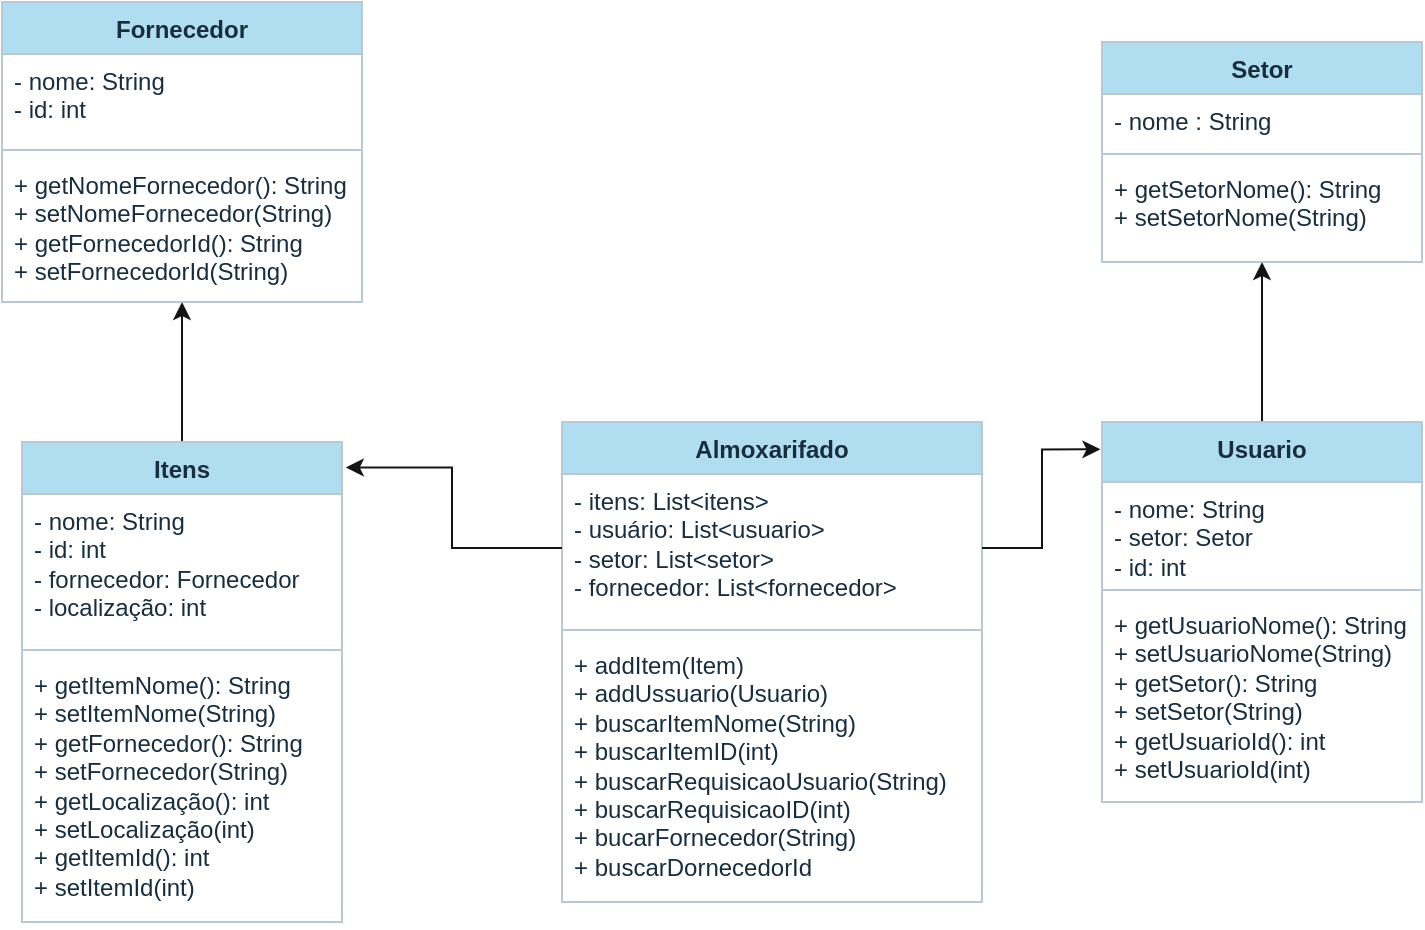 <mxfile version="21.6.9" type="device">
  <diagram id="C5RBs43oDa-KdzZeNtuy" name="Page-1">
    <mxGraphModel dx="877" dy="514" grid="1" gridSize="10" guides="1" tooltips="1" connect="1" arrows="1" fold="1" page="1" pageScale="1" pageWidth="827" pageHeight="1169" math="0" shadow="0">
      <root>
        <mxCell id="WIyWlLk6GJQsqaUBKTNV-0" />
        <mxCell id="WIyWlLk6GJQsqaUBKTNV-1" parent="WIyWlLk6GJQsqaUBKTNV-0" />
        <mxCell id="LES1Whu-kChFvFYX6Mq4-0" value="Almoxarifado" style="swimlane;fontStyle=1;align=center;verticalAlign=top;childLayout=stackLayout;horizontal=1;startSize=26;horizontalStack=0;resizeParent=1;resizeParentMax=0;resizeLast=0;collapsible=1;marginBottom=0;whiteSpace=wrap;html=1;labelBackgroundColor=none;fillColor=#B1DDF0;strokeColor=#BAC8D3;fontColor=#182E3E;" vertex="1" parent="WIyWlLk6GJQsqaUBKTNV-1">
          <mxGeometry x="440" y="290" width="210" height="240" as="geometry" />
        </mxCell>
        <mxCell id="LES1Whu-kChFvFYX6Mq4-1" value="- itens: List&amp;lt;itens&amp;gt;&lt;br&gt;- usuário: List&amp;lt;usuario&amp;gt;&lt;br&gt;- setor: List&amp;lt;setor&amp;gt;&lt;br&gt;- fornecedor: List&amp;lt;fornecedor&amp;gt;" style="text;strokeColor=none;fillColor=none;align=left;verticalAlign=top;spacingLeft=4;spacingRight=4;overflow=hidden;rotatable=0;points=[[0,0.5],[1,0.5]];portConstraint=eastwest;whiteSpace=wrap;html=1;labelBackgroundColor=none;fontColor=#182E3E;" vertex="1" parent="LES1Whu-kChFvFYX6Mq4-0">
          <mxGeometry y="26" width="210" height="74" as="geometry" />
        </mxCell>
        <mxCell id="LES1Whu-kChFvFYX6Mq4-2" value="" style="line;strokeWidth=1;fillColor=none;align=left;verticalAlign=middle;spacingTop=-1;spacingLeft=3;spacingRight=3;rotatable=0;labelPosition=right;points=[];portConstraint=eastwest;strokeColor=#BAC8D3;labelBackgroundColor=none;fontColor=#182E3E;" vertex="1" parent="LES1Whu-kChFvFYX6Mq4-0">
          <mxGeometry y="100" width="210" height="8" as="geometry" />
        </mxCell>
        <mxCell id="LES1Whu-kChFvFYX6Mq4-3" value="+ addItem(Item)&lt;br&gt;+ addUssuario(Usuario)&lt;br&gt;+ buscarItemNome(String)&lt;br&gt;+ buscarItemID(int)&lt;br&gt;+ buscarRequisicaoUsuario(String)&lt;br&gt;+ buscarRequisicaoID(int)&lt;br&gt;+ bucarFornecedor(String)&lt;br&gt;+ buscarDornecedorId" style="text;strokeColor=none;fillColor=none;align=left;verticalAlign=top;spacingLeft=4;spacingRight=4;overflow=hidden;rotatable=0;points=[[0,0.5],[1,0.5]];portConstraint=eastwest;whiteSpace=wrap;html=1;labelBackgroundColor=none;fontColor=#182E3E;" vertex="1" parent="LES1Whu-kChFvFYX6Mq4-0">
          <mxGeometry y="108" width="210" height="132" as="geometry" />
        </mxCell>
        <mxCell id="LES1Whu-kChFvFYX6Mq4-50" style="edgeStyle=orthogonalEdgeStyle;rounded=0;orthogonalLoop=1;jettySize=auto;html=1;exitX=0.5;exitY=0;exitDx=0;exitDy=0;entryX=0.5;entryY=1;entryDx=0;entryDy=0;labelBackgroundColor=none;strokeColor=#141414;fontColor=default;" edge="1" parent="WIyWlLk6GJQsqaUBKTNV-1" source="LES1Whu-kChFvFYX6Mq4-12" target="LES1Whu-kChFvFYX6Mq4-27">
          <mxGeometry relative="1" as="geometry" />
        </mxCell>
        <mxCell id="LES1Whu-kChFvFYX6Mq4-12" value="Itens" style="swimlane;fontStyle=1;align=center;verticalAlign=top;childLayout=stackLayout;horizontal=1;startSize=26;horizontalStack=0;resizeParent=1;resizeParentMax=0;resizeLast=0;collapsible=1;marginBottom=0;whiteSpace=wrap;html=1;labelBackgroundColor=none;fillColor=#B1DDF0;strokeColor=#BAC8D3;fontColor=#182E3E;" vertex="1" parent="WIyWlLk6GJQsqaUBKTNV-1">
          <mxGeometry x="170" y="300" width="160" height="240" as="geometry" />
        </mxCell>
        <mxCell id="LES1Whu-kChFvFYX6Mq4-13" value="- nome: String&lt;br&gt;- id: int&lt;br&gt;- fornecedor: Fornecedor&lt;br&gt;- localização: int" style="text;strokeColor=none;fillColor=none;align=left;verticalAlign=top;spacingLeft=4;spacingRight=4;overflow=hidden;rotatable=0;points=[[0,0.5],[1,0.5]];portConstraint=eastwest;whiteSpace=wrap;html=1;labelBackgroundColor=none;fontColor=#182E3E;" vertex="1" parent="LES1Whu-kChFvFYX6Mq4-12">
          <mxGeometry y="26" width="160" height="74" as="geometry" />
        </mxCell>
        <mxCell id="LES1Whu-kChFvFYX6Mq4-14" value="" style="line;strokeWidth=1;fillColor=none;align=left;verticalAlign=middle;spacingTop=-1;spacingLeft=3;spacingRight=3;rotatable=0;labelPosition=right;points=[];portConstraint=eastwest;strokeColor=#BAC8D3;labelBackgroundColor=none;fontColor=#182E3E;" vertex="1" parent="LES1Whu-kChFvFYX6Mq4-12">
          <mxGeometry y="100" width="160" height="8" as="geometry" />
        </mxCell>
        <mxCell id="LES1Whu-kChFvFYX6Mq4-15" value="+ getItemNome(): String&lt;br style=&quot;border-color: var(--border-color);&quot;&gt;+ setItemNome(String)&lt;br&gt;+ getFornecedor(): String&lt;br style=&quot;border-color: var(--border-color);&quot;&gt;+ setFornecedor(String)&lt;br&gt;+ getLocalização(): int&lt;br style=&quot;border-color: var(--border-color);&quot;&gt;+ setLocalização(int)&lt;br&gt;+ getItemId(): int&lt;br&gt;+ setItemId(int)" style="text;strokeColor=none;fillColor=none;align=left;verticalAlign=top;spacingLeft=4;spacingRight=4;overflow=hidden;rotatable=0;points=[[0,0.5],[1,0.5]];portConstraint=eastwest;whiteSpace=wrap;html=1;labelBackgroundColor=none;fontColor=#182E3E;" vertex="1" parent="LES1Whu-kChFvFYX6Mq4-12">
          <mxGeometry y="108" width="160" height="132" as="geometry" />
        </mxCell>
        <mxCell id="LES1Whu-kChFvFYX6Mq4-53" style="edgeStyle=orthogonalEdgeStyle;rounded=0;orthogonalLoop=1;jettySize=auto;html=1;exitX=0.5;exitY=0;exitDx=0;exitDy=0;entryX=0.5;entryY=1;entryDx=0;entryDy=0;entryPerimeter=0;labelBackgroundColor=none;strokeColor=#141414;fontColor=default;" edge="1" parent="WIyWlLk6GJQsqaUBKTNV-1" source="LES1Whu-kChFvFYX6Mq4-16" target="LES1Whu-kChFvFYX6Mq4-34">
          <mxGeometry relative="1" as="geometry" />
        </mxCell>
        <mxCell id="LES1Whu-kChFvFYX6Mq4-16" value="Usuario" style="swimlane;fontStyle=1;align=center;verticalAlign=top;childLayout=stackLayout;horizontal=1;startSize=30;horizontalStack=0;resizeParent=1;resizeParentMax=0;resizeLast=0;collapsible=1;marginBottom=0;whiteSpace=wrap;html=1;labelBackgroundColor=none;fillColor=#B1DDF0;strokeColor=#BAC8D3;fontColor=#182E3E;" vertex="1" parent="WIyWlLk6GJQsqaUBKTNV-1">
          <mxGeometry x="710" y="290" width="160" height="190" as="geometry" />
        </mxCell>
        <mxCell id="LES1Whu-kChFvFYX6Mq4-17" value="- nome: String&lt;br&gt;- setor: Setor&lt;br&gt;- id: int" style="text;strokeColor=none;fillColor=none;align=left;verticalAlign=top;spacingLeft=4;spacingRight=4;overflow=hidden;rotatable=0;points=[[0,0.5],[1,0.5]];portConstraint=eastwest;whiteSpace=wrap;html=1;labelBackgroundColor=none;fontColor=#182E3E;" vertex="1" parent="LES1Whu-kChFvFYX6Mq4-16">
          <mxGeometry y="30" width="160" height="50" as="geometry" />
        </mxCell>
        <mxCell id="LES1Whu-kChFvFYX6Mq4-18" value="" style="line;strokeWidth=1;fillColor=none;align=left;verticalAlign=middle;spacingTop=-1;spacingLeft=3;spacingRight=3;rotatable=0;labelPosition=right;points=[];portConstraint=eastwest;strokeColor=#BAC8D3;labelBackgroundColor=none;fontColor=#182E3E;" vertex="1" parent="LES1Whu-kChFvFYX6Mq4-16">
          <mxGeometry y="80" width="160" height="8" as="geometry" />
        </mxCell>
        <mxCell id="LES1Whu-kChFvFYX6Mq4-19" value="+ getUsuarioNome(): String&lt;br&gt;+ setUsuarioNome(String)&lt;br&gt;+ getSetor(): String&lt;br style=&quot;border-color: var(--border-color);&quot;&gt;+ setSetor(String)&lt;br&gt;+ getUsuarioId(): int&lt;br style=&quot;border-color: var(--border-color);&quot;&gt;+ setUsuarioId(int)" style="text;strokeColor=none;fillColor=none;align=left;verticalAlign=top;spacingLeft=4;spacingRight=4;overflow=hidden;rotatable=0;points=[[0,0.5],[1,0.5]];portConstraint=eastwest;whiteSpace=wrap;html=1;labelBackgroundColor=none;fontColor=#182E3E;" vertex="1" parent="LES1Whu-kChFvFYX6Mq4-16">
          <mxGeometry y="88" width="160" height="102" as="geometry" />
        </mxCell>
        <mxCell id="LES1Whu-kChFvFYX6Mq4-27" value="Fornecedor" style="swimlane;fontStyle=1;align=center;verticalAlign=top;childLayout=stackLayout;horizontal=1;startSize=26;horizontalStack=0;resizeParent=1;resizeParentMax=0;resizeLast=0;collapsible=1;marginBottom=0;whiteSpace=wrap;html=1;labelBackgroundColor=none;fillColor=#B1DDF0;strokeColor=#BAC8D3;fontColor=#182E3E;" vertex="1" parent="WIyWlLk6GJQsqaUBKTNV-1">
          <mxGeometry x="160" y="80" width="180" height="150" as="geometry" />
        </mxCell>
        <mxCell id="LES1Whu-kChFvFYX6Mq4-28" value="- nome: String&lt;br&gt;- id: int" style="text;strokeColor=none;fillColor=none;align=left;verticalAlign=top;spacingLeft=4;spacingRight=4;overflow=hidden;rotatable=0;points=[[0,0.5],[1,0.5]];portConstraint=eastwest;whiteSpace=wrap;html=1;labelBackgroundColor=none;fontColor=#182E3E;" vertex="1" parent="LES1Whu-kChFvFYX6Mq4-27">
          <mxGeometry y="26" width="180" height="44" as="geometry" />
        </mxCell>
        <mxCell id="LES1Whu-kChFvFYX6Mq4-29" value="" style="line;strokeWidth=1;fillColor=none;align=left;verticalAlign=middle;spacingTop=-1;spacingLeft=3;spacingRight=3;rotatable=0;labelPosition=right;points=[];portConstraint=eastwest;strokeColor=#BAC8D3;labelBackgroundColor=none;fontColor=#182E3E;" vertex="1" parent="LES1Whu-kChFvFYX6Mq4-27">
          <mxGeometry y="70" width="180" height="8" as="geometry" />
        </mxCell>
        <mxCell id="LES1Whu-kChFvFYX6Mq4-30" value="+ getNomeFornecedor(): String&lt;br&gt;+ setNomeFornecedor(String)&lt;br&gt;+ getFornecedorId(): String&lt;br&gt;+ setFornecedorId(String)" style="text;strokeColor=none;fillColor=none;align=left;verticalAlign=top;spacingLeft=4;spacingRight=4;overflow=hidden;rotatable=0;points=[[0,0.5],[1,0.5]];portConstraint=eastwest;whiteSpace=wrap;html=1;labelBackgroundColor=none;fontColor=#182E3E;" vertex="1" parent="LES1Whu-kChFvFYX6Mq4-27">
          <mxGeometry y="78" width="180" height="72" as="geometry" />
        </mxCell>
        <mxCell id="LES1Whu-kChFvFYX6Mq4-31" value="Setor" style="swimlane;fontStyle=1;align=center;verticalAlign=top;childLayout=stackLayout;horizontal=1;startSize=26;horizontalStack=0;resizeParent=1;resizeParentMax=0;resizeLast=0;collapsible=1;marginBottom=0;whiteSpace=wrap;html=1;labelBackgroundColor=none;fillColor=#B1DDF0;strokeColor=#BAC8D3;fontColor=#182E3E;" vertex="1" parent="WIyWlLk6GJQsqaUBKTNV-1">
          <mxGeometry x="710" y="100" width="160" height="110" as="geometry" />
        </mxCell>
        <mxCell id="LES1Whu-kChFvFYX6Mq4-32" value="- nome : String" style="text;strokeColor=none;fillColor=none;align=left;verticalAlign=top;spacingLeft=4;spacingRight=4;overflow=hidden;rotatable=0;points=[[0,0.5],[1,0.5]];portConstraint=eastwest;whiteSpace=wrap;html=1;labelBackgroundColor=none;fontColor=#182E3E;" vertex="1" parent="LES1Whu-kChFvFYX6Mq4-31">
          <mxGeometry y="26" width="160" height="26" as="geometry" />
        </mxCell>
        <mxCell id="LES1Whu-kChFvFYX6Mq4-33" value="" style="line;strokeWidth=1;fillColor=none;align=left;verticalAlign=middle;spacingTop=-1;spacingLeft=3;spacingRight=3;rotatable=0;labelPosition=right;points=[];portConstraint=eastwest;strokeColor=#BAC8D3;labelBackgroundColor=none;fontColor=#182E3E;" vertex="1" parent="LES1Whu-kChFvFYX6Mq4-31">
          <mxGeometry y="52" width="160" height="8" as="geometry" />
        </mxCell>
        <mxCell id="LES1Whu-kChFvFYX6Mq4-34" value="+ getSetorNome(): String&lt;br style=&quot;border-color: var(--border-color);&quot;&gt;+ setSetorNome(String)" style="text;strokeColor=none;fillColor=none;align=left;verticalAlign=top;spacingLeft=4;spacingRight=4;overflow=hidden;rotatable=0;points=[[0,0.5],[1,0.5]];portConstraint=eastwest;whiteSpace=wrap;html=1;labelBackgroundColor=none;fontColor=#182E3E;" vertex="1" parent="LES1Whu-kChFvFYX6Mq4-31">
          <mxGeometry y="60" width="160" height="50" as="geometry" />
        </mxCell>
        <mxCell id="LES1Whu-kChFvFYX6Mq4-48" style="edgeStyle=orthogonalEdgeStyle;rounded=0;orthogonalLoop=1;jettySize=auto;html=1;exitX=0;exitY=0.5;exitDx=0;exitDy=0;entryX=1.012;entryY=0.053;entryDx=0;entryDy=0;entryPerimeter=0;labelBackgroundColor=none;strokeColor=#141414;fontColor=default;" edge="1" parent="WIyWlLk6GJQsqaUBKTNV-1" source="LES1Whu-kChFvFYX6Mq4-1" target="LES1Whu-kChFvFYX6Mq4-12">
          <mxGeometry relative="1" as="geometry" />
        </mxCell>
        <mxCell id="LES1Whu-kChFvFYX6Mq4-51" style="edgeStyle=orthogonalEdgeStyle;rounded=0;orthogonalLoop=1;jettySize=auto;html=1;exitX=1;exitY=0.5;exitDx=0;exitDy=0;entryX=-0.005;entryY=0.072;entryDx=0;entryDy=0;entryPerimeter=0;labelBackgroundColor=none;strokeColor=#141414;fontColor=default;" edge="1" parent="WIyWlLk6GJQsqaUBKTNV-1" source="LES1Whu-kChFvFYX6Mq4-1" target="LES1Whu-kChFvFYX6Mq4-16">
          <mxGeometry relative="1" as="geometry" />
        </mxCell>
      </root>
    </mxGraphModel>
  </diagram>
</mxfile>
